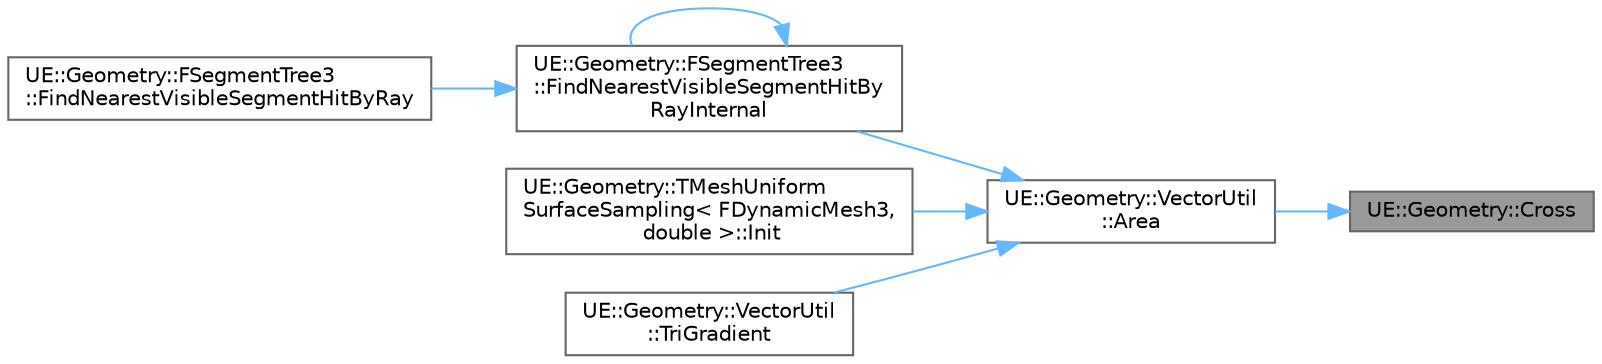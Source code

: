 digraph "UE::Geometry::Cross"
{
 // INTERACTIVE_SVG=YES
 // LATEX_PDF_SIZE
  bgcolor="transparent";
  edge [fontname=Helvetica,fontsize=10,labelfontname=Helvetica,labelfontsize=10];
  node [fontname=Helvetica,fontsize=10,shape=box,height=0.2,width=0.4];
  rankdir="RL";
  Node1 [id="Node000001",label="UE::Geometry::Cross",height=0.2,width=0.4,color="gray40", fillcolor="grey60", style="filled", fontcolor="black",tooltip=" "];
  Node1 -> Node2 [id="edge1_Node000001_Node000002",dir="back",color="steelblue1",style="solid",tooltip=" "];
  Node2 [id="Node000002",label="UE::Geometry::VectorUtil\l::Area",height=0.2,width=0.4,color="grey40", fillcolor="white", style="filled",URL="$d9/dcb/namespaceUE_1_1Geometry_1_1VectorUtil.html#a2f67decce1ba9ef2e7eb6db252e155a1",tooltip=" "];
  Node2 -> Node3 [id="edge2_Node000002_Node000003",dir="back",color="steelblue1",style="solid",tooltip=" "];
  Node3 [id="Node000003",label="UE::Geometry::FSegmentTree3\l::FindNearestVisibleSegmentHitBy\lRayInternal",height=0.2,width=0.4,color="grey40", fillcolor="white", style="filled",URL="$df/df4/classUE_1_1Geometry_1_1FSegmentTree3.html#a0e100eab10b25f531b60c86b21dff88d",tooltip=" "];
  Node3 -> Node4 [id="edge3_Node000003_Node000004",dir="back",color="steelblue1",style="solid",tooltip=" "];
  Node4 [id="Node000004",label="UE::Geometry::FSegmentTree3\l::FindNearestVisibleSegmentHitByRay",height=0.2,width=0.4,color="grey40", fillcolor="white", style="filled",URL="$df/df4/classUE_1_1Geometry_1_1FSegmentTree3.html#a27ca4729107457d59a8dd4802d42d7e0",tooltip="Find the segment that is hit by a 3D ray under a function WithinToleranceCheck, which will be called ..."];
  Node3 -> Node3 [id="edge4_Node000003_Node000003",dir="back",color="steelblue1",style="solid",tooltip=" "];
  Node2 -> Node5 [id="edge5_Node000002_Node000005",dir="back",color="steelblue1",style="solid",tooltip=" "];
  Node5 [id="Node000005",label="UE::Geometry::TMeshUniform\lSurfaceSampling\< FDynamicMesh3,\l double \>::Init",height=0.2,width=0.4,color="grey40", fillcolor="white", style="filled",URL="$d3/d45/classUE_1_1Geometry_1_1TMeshUniformSurfaceSampling.html#ab21dc958523a94c509f391019902d6f6",tooltip=" "];
  Node2 -> Node6 [id="edge6_Node000002_Node000006",dir="back",color="steelblue1",style="solid",tooltip=" "];
  Node6 [id="Node000006",label="UE::Geometry::VectorUtil\l::TriGradient",height=0.2,width=0.4,color="grey40", fillcolor="white", style="filled",URL="$d9/dcb/namespaceUE_1_1Geometry_1_1VectorUtil.html#af337cbd7845ff8efc1cf5ddbfb159278",tooltip="Calculate gradient of scalar field values fi,fj,fk defined at corners of triangle Vi,..."];
}
